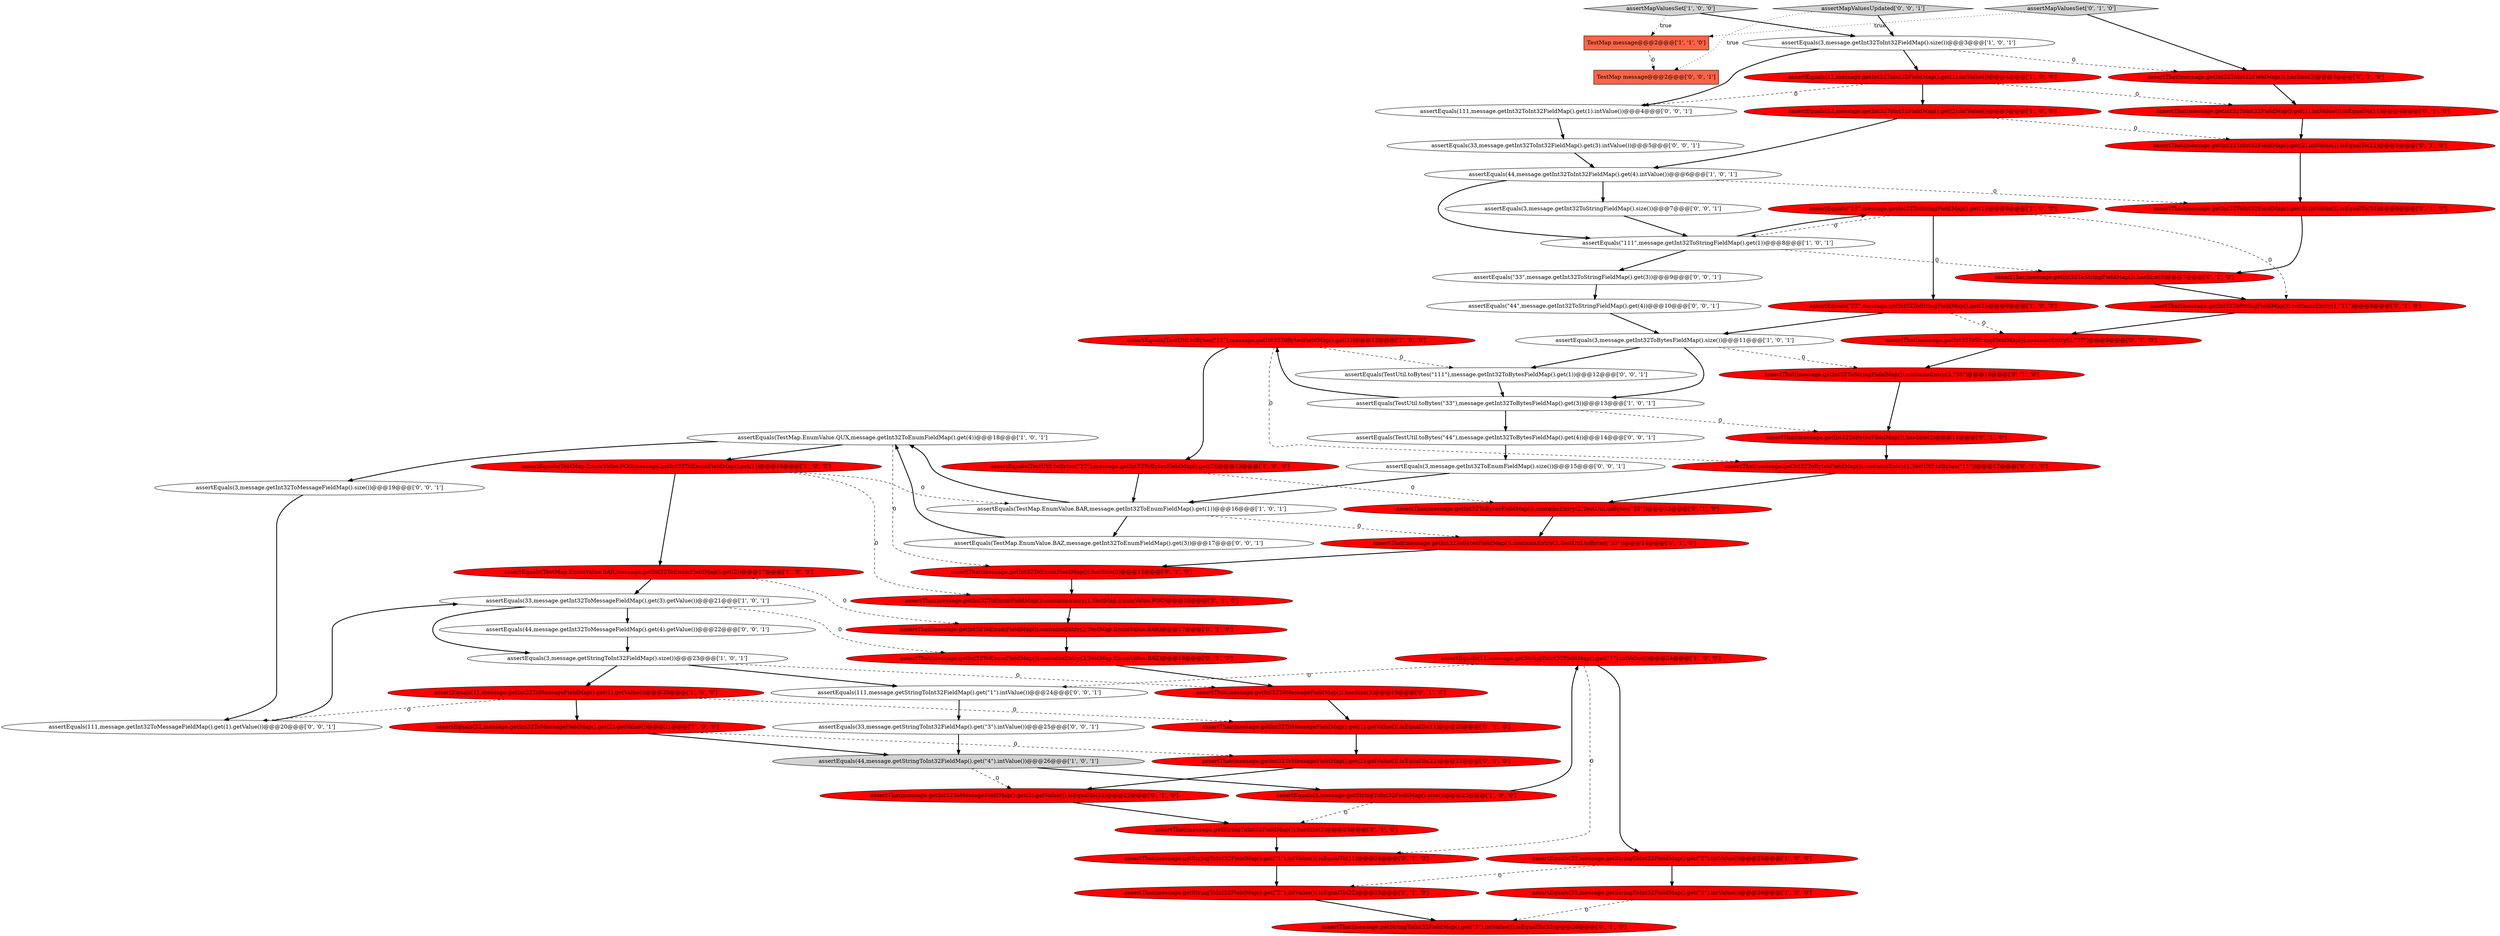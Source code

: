 digraph {
35 [style = filled, label = "assertThat(message.getStringToInt32FieldMap().get(\"3\").intValue()).isEqualTo(33)@@@26@@@['0', '1', '0']", fillcolor = red, shape = ellipse image = "AAA1AAABBB2BBB"];
55 [style = filled, label = "assertEquals(TestUtil.toBytes(\"111\"),message.getInt32ToBytesFieldMap().get(1))@@@12@@@['0', '0', '1']", fillcolor = white, shape = ellipse image = "AAA0AAABBB3BBB"];
30 [style = filled, label = "assertThat(message.getInt32ToMessageFieldMap().get(1).getValue()).isEqualTo(11)@@@20@@@['0', '1', '0']", fillcolor = red, shape = ellipse image = "AAA1AAABBB2BBB"];
50 [style = filled, label = "assertMapValuesSet['0', '1', '0']", fillcolor = lightgray, shape = diamond image = "AAA0AAABBB2BBB"];
33 [style = filled, label = "assertThat(message.getInt32ToBytesFieldMap()).containsEntry(2,TestUtil.toBytes(\"22\"))@@@13@@@['0', '1', '0']", fillcolor = red, shape = ellipse image = "AAA1AAABBB2BBB"];
24 [style = filled, label = "assertEquals(33,message.getInt32ToMessageFieldMap().get(3).getValue())@@@21@@@['1', '0', '1']", fillcolor = white, shape = ellipse image = "AAA0AAABBB1BBB"];
28 [style = filled, label = "assertThat(message.getInt32ToInt32FieldMap().get(2).intValue()).isEqualTo(22)@@@5@@@['0', '1', '0']", fillcolor = red, shape = ellipse image = "AAA1AAABBB2BBB"];
53 [style = filled, label = "assertEquals(3,message.getInt32ToStringFieldMap().size())@@@7@@@['0', '0', '1']", fillcolor = white, shape = ellipse image = "AAA0AAABBB3BBB"];
10 [style = filled, label = "assertEquals(TestMap.EnumValue.QUX,message.getInt32ToEnumFieldMap().get(4))@@@18@@@['1', '0', '1']", fillcolor = white, shape = ellipse image = "AAA0AAABBB1BBB"];
5 [style = filled, label = "assertEquals(\"22\",message.getInt32ToStringFieldMap().get(2))@@@9@@@['1', '0', '0']", fillcolor = red, shape = ellipse image = "AAA1AAABBB1BBB"];
27 [style = filled, label = "assertThat(message.getInt32ToEnumFieldMap()).containsEntry(1,TestMap.EnumValue.FOO)@@@16@@@['0', '1', '0']", fillcolor = red, shape = ellipse image = "AAA1AAABBB2BBB"];
11 [style = filled, label = "assertEquals(11,message.getInt32ToInt32FieldMap().get(1).intValue())@@@4@@@['1', '0', '0']", fillcolor = red, shape = ellipse image = "AAA1AAABBB1BBB"];
60 [style = filled, label = "assertEquals(33,message.getInt32ToInt32FieldMap().get(3).intValue())@@@5@@@['0', '0', '1']", fillcolor = white, shape = ellipse image = "AAA0AAABBB3BBB"];
34 [style = filled, label = "assertThat(message.getInt32ToEnumFieldMap()).containsEntry(3,TestMap.EnumValue.BAZ)@@@18@@@['0', '1', '0']", fillcolor = red, shape = ellipse image = "AAA1AAABBB2BBB"];
63 [style = filled, label = "assertEquals(44,message.getInt32ToMessageFieldMap().get(4).getValue())@@@22@@@['0', '0', '1']", fillcolor = white, shape = ellipse image = "AAA0AAABBB3BBB"];
15 [style = filled, label = "assertEquals(3,message.getInt32ToInt32FieldMap().size())@@@3@@@['1', '0', '1']", fillcolor = white, shape = ellipse image = "AAA0AAABBB1BBB"];
1 [style = filled, label = "assertEquals(TestMap.EnumValue.BAR,message.getInt32ToEnumFieldMap().get(1))@@@16@@@['1', '0', '1']", fillcolor = white, shape = ellipse image = "AAA0AAABBB1BBB"];
8 [style = filled, label = "assertEquals(3,message.getInt32ToBytesFieldMap().size())@@@11@@@['1', '0', '1']", fillcolor = white, shape = ellipse image = "AAA0AAABBB1BBB"];
21 [style = filled, label = "assertEquals(\"11\",message.getInt32ToStringFieldMap().get(1))@@@8@@@['1', '0', '0']", fillcolor = red, shape = ellipse image = "AAA1AAABBB1BBB"];
56 [style = filled, label = "assertMapValuesUpdated['0', '0', '1']", fillcolor = lightgray, shape = diamond image = "AAA0AAABBB3BBB"];
42 [style = filled, label = "assertThat(message.getInt32ToStringFieldMap()).containsEntry(1,\"11\")@@@8@@@['0', '1', '0']", fillcolor = red, shape = ellipse image = "AAA1AAABBB2BBB"];
59 [style = filled, label = "assertEquals(33,message.getStringToInt32FieldMap().get(\"3\").intValue())@@@25@@@['0', '0', '1']", fillcolor = white, shape = ellipse image = "AAA0AAABBB3BBB"];
26 [style = filled, label = "assertThat(message.getInt32ToBytesFieldMap()).containsEntry(1,TestUtil.toBytes(\"11\"))@@@12@@@['0', '1', '0']", fillcolor = red, shape = ellipse image = "AAA1AAABBB2BBB"];
44 [style = filled, label = "assertThat(message.getInt32ToInt32FieldMap()).hasSize(3)@@@3@@@['0', '1', '0']", fillcolor = red, shape = ellipse image = "AAA1AAABBB2BBB"];
47 [style = filled, label = "assertThat(message.getInt32ToMessageFieldMap()).hasSize(3)@@@19@@@['0', '1', '0']", fillcolor = red, shape = ellipse image = "AAA1AAABBB2BBB"];
31 [style = filled, label = "assertThat(message.getInt32ToEnumFieldMap()).containsEntry(2,TestMap.EnumValue.BAR)@@@17@@@['0', '1', '0']", fillcolor = red, shape = ellipse image = "AAA1AAABBB2BBB"];
57 [style = filled, label = "assertEquals(111,message.getInt32ToMessageFieldMap().get(1).getValue())@@@20@@@['0', '0', '1']", fillcolor = white, shape = ellipse image = "AAA0AAABBB3BBB"];
22 [style = filled, label = "assertEquals(11,message.getInt32ToMessageFieldMap().get(1).getValue())@@@20@@@['1', '0', '0']", fillcolor = red, shape = ellipse image = "AAA1AAABBB1BBB"];
13 [style = filled, label = "assertEquals(\"111\",message.getInt32ToStringFieldMap().get(1))@@@8@@@['1', '0', '1']", fillcolor = white, shape = ellipse image = "AAA0AAABBB1BBB"];
17 [style = filled, label = "assertEquals(11,message.getStringToInt32FieldMap().get(\"1\").intValue())@@@24@@@['1', '0', '0']", fillcolor = red, shape = ellipse image = "AAA1AAABBB1BBB"];
20 [style = filled, label = "assertEquals(22,message.getInt32ToMessageFieldMap().get(2).getValue())@@@21@@@['1', '0', '0']", fillcolor = red, shape = ellipse image = "AAA1AAABBB1BBB"];
6 [style = filled, label = "assertEquals(TestUtil.toBytes(\"22\"),message.getInt32ToBytesFieldMap().get(2))@@@13@@@['1', '0', '0']", fillcolor = red, shape = ellipse image = "AAA1AAABBB1BBB"];
23 [style = filled, label = "assertEquals(TestUtil.toBytes(\"11\"),message.getInt32ToBytesFieldMap().get(1))@@@12@@@['1', '0', '0']", fillcolor = red, shape = ellipse image = "AAA1AAABBB1BBB"];
41 [style = filled, label = "assertThat(message.getStringToInt32FieldMap()).hasSize(3)@@@23@@@['0', '1', '0']", fillcolor = red, shape = ellipse image = "AAA1AAABBB2BBB"];
18 [style = filled, label = "assertEquals(3,message.getStringToInt32FieldMap().size())@@@23@@@['1', '0', '1']", fillcolor = white, shape = ellipse image = "AAA0AAABBB1BBB"];
36 [style = filled, label = "assertThat(message.getInt32ToMessageFieldMap().get(2).getValue()).isEqualTo(22)@@@21@@@['0', '1', '0']", fillcolor = red, shape = ellipse image = "AAA1AAABBB2BBB"];
19 [style = filled, label = "assertEquals(22,message.getInt32ToInt32FieldMap().get(2).intValue())@@@5@@@['1', '0', '0']", fillcolor = red, shape = ellipse image = "AAA1AAABBB1BBB"];
0 [style = filled, label = "assertEquals(TestMap.EnumValue.FOO,message.getInt32ToEnumFieldMap().get(1))@@@16@@@['1', '0', '0']", fillcolor = red, shape = ellipse image = "AAA1AAABBB1BBB"];
45 [style = filled, label = "assertThat(message.getInt32ToStringFieldMap()).containsEntry(2,\"22\")@@@9@@@['0', '1', '0']", fillcolor = red, shape = ellipse image = "AAA1AAABBB2BBB"];
66 [style = filled, label = "assertEquals(\"44\",message.getInt32ToStringFieldMap().get(4))@@@10@@@['0', '0', '1']", fillcolor = white, shape = ellipse image = "AAA0AAABBB3BBB"];
4 [style = filled, label = "assertEquals(22,message.getStringToInt32FieldMap().get(\"2\").intValue())@@@25@@@['1', '0', '0']", fillcolor = red, shape = ellipse image = "AAA1AAABBB1BBB"];
12 [style = filled, label = "assertEquals(44,message.getStringToInt32FieldMap().get(\"4\").intValue())@@@26@@@['1', '0', '1']", fillcolor = lightgray, shape = ellipse image = "AAA0AAABBB1BBB"];
62 [style = filled, label = "assertEquals(111,message.getInt32ToInt32FieldMap().get(1).intValue())@@@4@@@['0', '0', '1']", fillcolor = white, shape = ellipse image = "AAA0AAABBB3BBB"];
16 [style = filled, label = "assertEquals(44,message.getInt32ToInt32FieldMap().get(4).intValue())@@@6@@@['1', '0', '1']", fillcolor = white, shape = ellipse image = "AAA0AAABBB1BBB"];
38 [style = filled, label = "assertThat(message.getStringToInt32FieldMap().get(\"2\").intValue()).isEqualTo(22)@@@25@@@['0', '1', '0']", fillcolor = red, shape = ellipse image = "AAA1AAABBB2BBB"];
14 [style = filled, label = "assertEquals(TestMap.EnumValue.BAR,message.getInt32ToEnumFieldMap().get(2))@@@17@@@['1', '0', '0']", fillcolor = red, shape = ellipse image = "AAA1AAABBB1BBB"];
25 [style = filled, label = "assertEquals(3,message.getStringToInt32FieldMap().size())@@@23@@@['1', '0', '0']", fillcolor = red, shape = ellipse image = "AAA1AAABBB1BBB"];
48 [style = filled, label = "assertThat(message.getInt32ToInt32FieldMap().get(1).intValue()).isEqualTo(11)@@@4@@@['0', '1', '0']", fillcolor = red, shape = ellipse image = "AAA1AAABBB2BBB"];
52 [style = filled, label = "assertEquals(111,message.getStringToInt32FieldMap().get(\"1\").intValue())@@@24@@@['0', '0', '1']", fillcolor = white, shape = ellipse image = "AAA0AAABBB3BBB"];
7 [style = filled, label = "assertEquals(TestUtil.toBytes(\"33\"),message.getInt32ToBytesFieldMap().get(3))@@@13@@@['1', '0', '1']", fillcolor = white, shape = ellipse image = "AAA0AAABBB1BBB"];
64 [style = filled, label = "assertEquals(TestMap.EnumValue.BAZ,message.getInt32ToEnumFieldMap().get(3))@@@17@@@['0', '0', '1']", fillcolor = white, shape = ellipse image = "AAA0AAABBB3BBB"];
65 [style = filled, label = "assertEquals(\"33\",message.getInt32ToStringFieldMap().get(3))@@@9@@@['0', '0', '1']", fillcolor = white, shape = ellipse image = "AAA0AAABBB3BBB"];
3 [style = filled, label = "assertEquals(33,message.getStringToInt32FieldMap().get(\"3\").intValue())@@@26@@@['1', '0', '0']", fillcolor = red, shape = ellipse image = "AAA1AAABBB1BBB"];
54 [style = filled, label = "TestMap message@@@2@@@['0', '0', '1']", fillcolor = tomato, shape = box image = "AAA0AAABBB3BBB"];
46 [style = filled, label = "assertThat(message.getInt32ToBytesFieldMap()).containsEntry(3,TestUtil.toBytes(\"33\"))@@@14@@@['0', '1', '0']", fillcolor = red, shape = ellipse image = "AAA1AAABBB2BBB"];
2 [style = filled, label = "assertMapValuesSet['1', '0', '0']", fillcolor = lightgray, shape = diamond image = "AAA0AAABBB1BBB"];
9 [style = filled, label = "TestMap message@@@2@@@['1', '1', '0']", fillcolor = tomato, shape = box image = "AAA0AAABBB1BBB"];
39 [style = filled, label = "assertThat(message.getInt32ToStringFieldMap()).hasSize(3)@@@7@@@['0', '1', '0']", fillcolor = red, shape = ellipse image = "AAA1AAABBB2BBB"];
61 [style = filled, label = "assertEquals(3,message.getInt32ToMessageFieldMap().size())@@@19@@@['0', '0', '1']", fillcolor = white, shape = ellipse image = "AAA0AAABBB3BBB"];
37 [style = filled, label = "assertThat(message.getStringToInt32FieldMap().get(\"1\").intValue()).isEqualTo(11)@@@24@@@['0', '1', '0']", fillcolor = red, shape = ellipse image = "AAA1AAABBB2BBB"];
49 [style = filled, label = "assertThat(message.getInt32ToEnumFieldMap()).hasSize(3)@@@15@@@['0', '1', '0']", fillcolor = red, shape = ellipse image = "AAA1AAABBB2BBB"];
58 [style = filled, label = "assertEquals(3,message.getInt32ToEnumFieldMap().size())@@@15@@@['0', '0', '1']", fillcolor = white, shape = ellipse image = "AAA0AAABBB3BBB"];
29 [style = filled, label = "assertThat(message.getInt32ToInt32FieldMap().get(3).intValue()).isEqualTo(33)@@@6@@@['0', '1', '0']", fillcolor = red, shape = ellipse image = "AAA1AAABBB2BBB"];
40 [style = filled, label = "assertThat(message.getInt32ToStringFieldMap()).containsEntry(3,\"33\")@@@10@@@['0', '1', '0']", fillcolor = red, shape = ellipse image = "AAA1AAABBB2BBB"];
32 [style = filled, label = "assertThat(message.getInt32ToBytesFieldMap()).hasSize(3)@@@11@@@['0', '1', '0']", fillcolor = red, shape = ellipse image = "AAA1AAABBB2BBB"];
43 [style = filled, label = "assertThat(message.getInt32ToMessageFieldMap().get(3).getValue()).isEqualTo(33)@@@22@@@['0', '1', '0']", fillcolor = red, shape = ellipse image = "AAA1AAABBB2BBB"];
51 [style = filled, label = "assertEquals(TestUtil.toBytes(\"44\"),message.getInt32ToBytesFieldMap().get(4))@@@14@@@['0', '0', '1']", fillcolor = white, shape = ellipse image = "AAA0AAABBB3BBB"];
14->24 [style = bold, label=""];
24->63 [style = bold, label=""];
42->45 [style = bold, label=""];
50->44 [style = bold, label=""];
56->15 [style = bold, label=""];
30->36 [style = bold, label=""];
61->57 [style = bold, label=""];
52->59 [style = bold, label=""];
17->52 [style = dashed, label="0"];
59->12 [style = bold, label=""];
12->43 [style = dashed, label="0"];
0->14 [style = bold, label=""];
18->22 [style = bold, label=""];
15->11 [style = bold, label=""];
33->46 [style = bold, label=""];
37->38 [style = bold, label=""];
2->15 [style = bold, label=""];
10->49 [style = dashed, label="0"];
56->54 [style = dotted, label="true"];
11->48 [style = dashed, label="0"];
19->28 [style = dashed, label="0"];
4->3 [style = bold, label=""];
10->61 [style = bold, label=""];
63->18 [style = bold, label=""];
29->39 [style = bold, label=""];
60->16 [style = bold, label=""];
66->8 [style = bold, label=""];
34->47 [style = bold, label=""];
41->37 [style = bold, label=""];
62->60 [style = bold, label=""];
27->31 [style = bold, label=""];
65->66 [style = bold, label=""];
0->27 [style = dashed, label="0"];
51->58 [style = bold, label=""];
24->18 [style = bold, label=""];
32->26 [style = bold, label=""];
6->33 [style = dashed, label="0"];
57->24 [style = bold, label=""];
25->41 [style = dashed, label="0"];
7->51 [style = bold, label=""];
64->10 [style = bold, label=""];
22->20 [style = bold, label=""];
50->9 [style = dotted, label="true"];
5->45 [style = dashed, label="0"];
55->7 [style = bold, label=""];
1->46 [style = dashed, label="0"];
7->23 [style = bold, label=""];
10->0 [style = bold, label=""];
8->55 [style = bold, label=""];
48->28 [style = bold, label=""];
38->35 [style = bold, label=""];
39->42 [style = bold, label=""];
24->34 [style = dashed, label="0"];
14->31 [style = dashed, label="0"];
36->43 [style = bold, label=""];
28->29 [style = bold, label=""];
22->57 [style = dashed, label="0"];
16->13 [style = bold, label=""];
8->40 [style = dashed, label="0"];
3->35 [style = dashed, label="0"];
4->38 [style = dashed, label="0"];
23->26 [style = dashed, label="0"];
25->17 [style = bold, label=""];
21->42 [style = dashed, label="0"];
31->34 [style = bold, label=""];
11->62 [style = dashed, label="0"];
19->16 [style = bold, label=""];
13->39 [style = dashed, label="0"];
21->5 [style = bold, label=""];
6->1 [style = bold, label=""];
58->1 [style = bold, label=""];
2->9 [style = dotted, label="true"];
22->30 [style = dashed, label="0"];
23->6 [style = bold, label=""];
40->32 [style = bold, label=""];
7->32 [style = dashed, label="0"];
43->41 [style = bold, label=""];
18->52 [style = bold, label=""];
17->4 [style = bold, label=""];
53->13 [style = bold, label=""];
45->40 [style = bold, label=""];
13->65 [style = bold, label=""];
5->8 [style = bold, label=""];
18->47 [style = dashed, label="0"];
46->49 [style = bold, label=""];
0->1 [style = dashed, label="0"];
15->62 [style = bold, label=""];
15->44 [style = dashed, label="0"];
49->27 [style = bold, label=""];
11->19 [style = bold, label=""];
16->53 [style = bold, label=""];
8->7 [style = bold, label=""];
47->30 [style = bold, label=""];
21->13 [style = dashed, label="0"];
23->55 [style = dashed, label="0"];
20->36 [style = dashed, label="0"];
44->48 [style = bold, label=""];
12->25 [style = bold, label=""];
20->12 [style = bold, label=""];
16->29 [style = dashed, label="0"];
17->37 [style = dashed, label="0"];
13->21 [style = bold, label=""];
1->10 [style = bold, label=""];
26->33 [style = bold, label=""];
9->54 [style = dashed, label="0"];
1->64 [style = bold, label=""];
}
